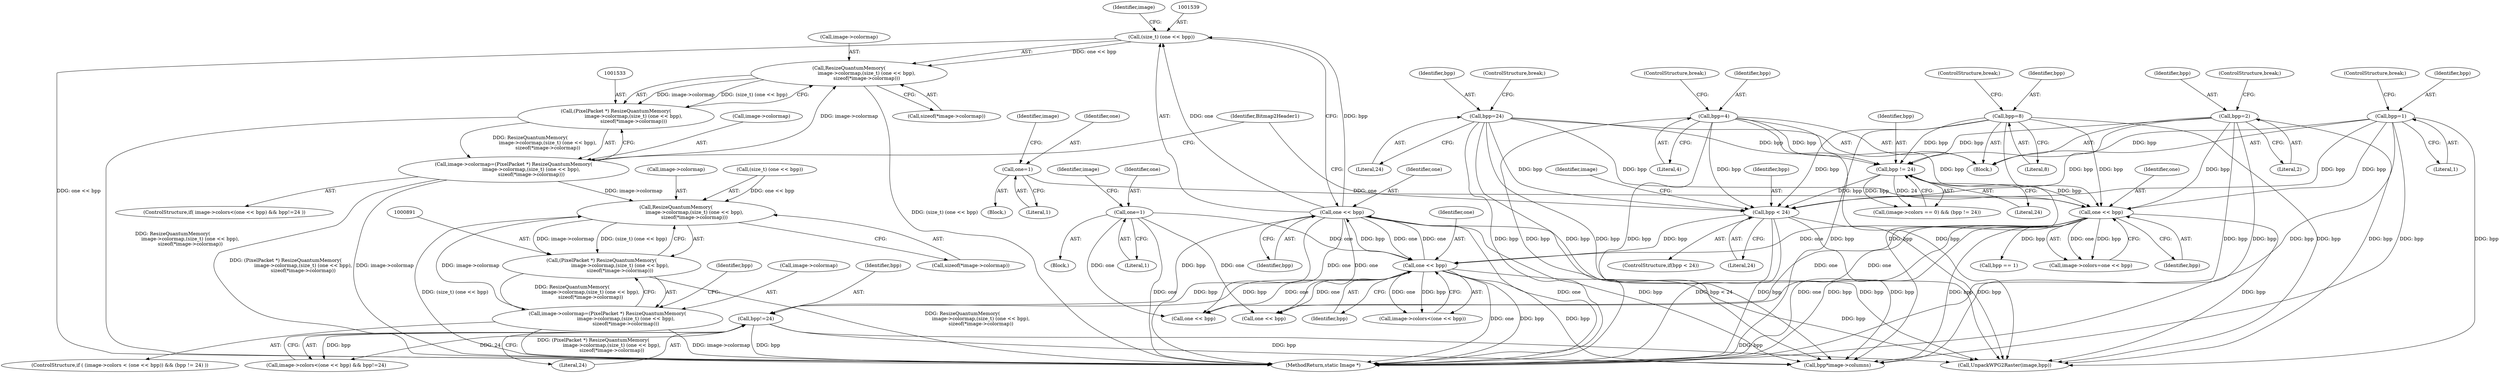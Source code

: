 digraph "0_ImageMagick_d9b2209a69ee90d8df81fb124eb66f593eb9f599_0@pointer" {
"1001534" [label="(Call,ResizeQuantumMemory(\n                       image->colormap,(size_t) (one << bpp),\n                       sizeof(*image->colormap)))"];
"1001528" [label="(Call,image->colormap=(PixelPacket *) ResizeQuantumMemory(\n                       image->colormap,(size_t) (one << bpp),\n                       sizeof(*image->colormap)))"];
"1001532" [label="(Call,(PixelPacket *) ResizeQuantumMemory(\n                       image->colormap,(size_t) (one << bpp),\n                       sizeof(*image->colormap)))"];
"1001534" [label="(Call,ResizeQuantumMemory(\n                       image->colormap,(size_t) (one << bpp),\n                       sizeof(*image->colormap)))"];
"1001538" [label="(Call,(size_t) (one << bpp))"];
"1001540" [label="(Call,one << bpp)"];
"1001522" [label="(Call,one << bpp)"];
"1001499" [label="(Call,one << bpp)"];
"1001492" [label="(Call,one=1)"];
"1001487" [label="(Call,bpp != 24)"];
"1001450" [label="(Call,bpp=4)"];
"1001460" [label="(Call,bpp=24)"];
"1001455" [label="(Call,bpp=8)"];
"1001445" [label="(Call,bpp=2)"];
"1001440" [label="(Call,bpp=1)"];
"1000191" [label="(Call,one=1)"];
"1001513" [label="(Call,bpp < 24)"];
"1001525" [label="(Call,bpp!=24)"];
"1000892" [label="(Call,ResizeQuantumMemory(\n                        image->colormap,(size_t) (one << bpp),\n                        sizeof(*image->colormap)))"];
"1000890" [label="(Call,(PixelPacket *) ResizeQuantumMemory(\n                        image->colormap,(size_t) (one << bpp),\n                        sizeof(*image->colormap)))"];
"1000886" [label="(Call,image->colormap=(PixelPacket *) ResizeQuantumMemory(\n                        image->colormap,(size_t) (one << bpp),\n                        sizeof(*image->colormap)))"];
"1001514" [label="(Identifier,bpp)"];
"1000193" [label="(Literal,1)"];
"1000893" [label="(Call,image->colormap)"];
"1001513" [label="(Call,bpp < 24)"];
"1001532" [label="(Call,(PixelPacket *) ResizeQuantumMemory(\n                       image->colormap,(size_t) (one << bpp),\n                       sizeof(*image->colormap)))"];
"1001490" [label="(Block,)"];
"1000195" [label="(Identifier,image)"];
"1000908" [label="(Identifier,bpp)"];
"1001499" [label="(Call,one << bpp)"];
"1001443" [label="(ControlStructure,break;)"];
"1001561" [label="(Call,bpp*image->columns)"];
"1000901" [label="(Call,sizeof(*image->colormap))"];
"1001461" [label="(Identifier,bpp)"];
"1001512" [label="(ControlStructure,if(bpp < 24))"];
"1001441" [label="(Identifier,bpp)"];
"1000793" [label="(Call,one << bpp)"];
"1001624" [label="(Call,UnpackWPG2Raster(image,bpp))"];
"1001438" [label="(Block,)"];
"1001500" [label="(Identifier,one)"];
"1001492" [label="(Call,one=1)"];
"1001455" [label="(Call,bpp=8)"];
"1001520" [label="(Identifier,image)"];
"1000896" [label="(Call,(size_t) (one << bpp))"];
"1001463" [label="(ControlStructure,break;)"];
"1000886" [label="(Call,image->colormap=(PixelPacket *) ResizeQuantumMemory(\n                        image->colormap,(size_t) (one << bpp),\n                        sizeof(*image->colormap)))"];
"1001528" [label="(Call,image->colormap=(PixelPacket *) ResizeQuantumMemory(\n                       image->colormap,(size_t) (one << bpp),\n                       sizeof(*image->colormap)))"];
"1001546" [label="(Identifier,image)"];
"1001535" [label="(Call,image->colormap)"];
"1000892" [label="(Call,ResizeQuantumMemory(\n                        image->colormap,(size_t) (one << bpp),\n                        sizeof(*image->colormap)))"];
"1000887" [label="(Call,image->colormap)"];
"1001442" [label="(Literal,1)"];
"1001914" [label="(MethodReturn,static Image *)"];
"1001515" [label="(Literal,24)"];
"1000880" [label="(Call,one << bpp)"];
"1001494" [label="(Literal,1)"];
"1001527" [label="(Literal,24)"];
"1001457" [label="(Literal,8)"];
"1001534" [label="(Call,ResizeQuantumMemory(\n                       image->colormap,(size_t) (one << bpp),\n                       sizeof(*image->colormap)))"];
"1001452" [label="(Literal,4)"];
"1001541" [label="(Identifier,one)"];
"1001453" [label="(ControlStructure,break;)"];
"1000890" [label="(Call,(PixelPacket *) ResizeQuantumMemory(\n                        image->colormap,(size_t) (one << bpp),\n                        sizeof(*image->colormap)))"];
"1000874" [label="(ControlStructure,if ( (image->colors < (one << bpp)) && (bpp != 24) ))"];
"1001462" [label="(Literal,24)"];
"1001450" [label="(Call,bpp=4)"];
"1001540" [label="(Call,one << bpp)"];
"1000907" [label="(Call,bpp == 1)"];
"1001529" [label="(Call,image->colormap)"];
"1001481" [label="(Call,(image->colors == 0) && (bpp != 24))"];
"1001524" [label="(Identifier,bpp)"];
"1001451" [label="(Identifier,bpp)"];
"1001458" [label="(ControlStructure,break;)"];
"1001516" [label="(ControlStructure,if( image->colors<(one << bpp) && bpp!=24 ))"];
"1001497" [label="(Identifier,image)"];
"1001518" [label="(Call,image->colors<(one << bpp))"];
"1001550" [label="(Identifier,Bitmap2Header1)"];
"1001493" [label="(Identifier,one)"];
"1001489" [label="(Literal,24)"];
"1001488" [label="(Identifier,bpp)"];
"1001456" [label="(Identifier,bpp)"];
"1001446" [label="(Identifier,bpp)"];
"1001543" [label="(Call,sizeof(*image->colormap))"];
"1001517" [label="(Call,image->colors<(one << bpp) && bpp!=24)"];
"1001447" [label="(Literal,2)"];
"1001440" [label="(Call,bpp=1)"];
"1001523" [label="(Identifier,one)"];
"1001495" [label="(Call,image->colors=one << bpp)"];
"1000141" [label="(Block,)"];
"1001538" [label="(Call,(size_t) (one << bpp))"];
"1001448" [label="(ControlStructure,break;)"];
"1001526" [label="(Identifier,bpp)"];
"1000191" [label="(Call,one=1)"];
"1001525" [label="(Call,bpp!=24)"];
"1001487" [label="(Call,bpp != 24)"];
"1001445" [label="(Call,bpp=2)"];
"1000192" [label="(Identifier,one)"];
"1001460" [label="(Call,bpp=24)"];
"1001501" [label="(Identifier,bpp)"];
"1001542" [label="(Identifier,bpp)"];
"1001522" [label="(Call,one << bpp)"];
"1001534" -> "1001532"  [label="AST: "];
"1001534" -> "1001543"  [label="CFG: "];
"1001535" -> "1001534"  [label="AST: "];
"1001538" -> "1001534"  [label="AST: "];
"1001543" -> "1001534"  [label="AST: "];
"1001532" -> "1001534"  [label="CFG: "];
"1001534" -> "1001914"  [label="DDG: (size_t) (one << bpp)"];
"1001534" -> "1001532"  [label="DDG: image->colormap"];
"1001534" -> "1001532"  [label="DDG: (size_t) (one << bpp)"];
"1001528" -> "1001534"  [label="DDG: image->colormap"];
"1001538" -> "1001534"  [label="DDG: one << bpp"];
"1001528" -> "1001516"  [label="AST: "];
"1001528" -> "1001532"  [label="CFG: "];
"1001529" -> "1001528"  [label="AST: "];
"1001532" -> "1001528"  [label="AST: "];
"1001550" -> "1001528"  [label="CFG: "];
"1001528" -> "1001914"  [label="DDG: image->colormap"];
"1001528" -> "1001914"  [label="DDG: (PixelPacket *) ResizeQuantumMemory(\n                       image->colormap,(size_t) (one << bpp),\n                       sizeof(*image->colormap))"];
"1001528" -> "1000892"  [label="DDG: image->colormap"];
"1001532" -> "1001528"  [label="DDG: ResizeQuantumMemory(\n                       image->colormap,(size_t) (one << bpp),\n                       sizeof(*image->colormap))"];
"1001533" -> "1001532"  [label="AST: "];
"1001532" -> "1001914"  [label="DDG: ResizeQuantumMemory(\n                       image->colormap,(size_t) (one << bpp),\n                       sizeof(*image->colormap))"];
"1001538" -> "1001540"  [label="CFG: "];
"1001539" -> "1001538"  [label="AST: "];
"1001540" -> "1001538"  [label="AST: "];
"1001546" -> "1001538"  [label="CFG: "];
"1001538" -> "1001914"  [label="DDG: one << bpp"];
"1001540" -> "1001538"  [label="DDG: one"];
"1001540" -> "1001538"  [label="DDG: bpp"];
"1001540" -> "1001542"  [label="CFG: "];
"1001541" -> "1001540"  [label="AST: "];
"1001542" -> "1001540"  [label="AST: "];
"1001540" -> "1001914"  [label="DDG: bpp"];
"1001540" -> "1001914"  [label="DDG: one"];
"1001540" -> "1000793"  [label="DDG: one"];
"1001540" -> "1000880"  [label="DDG: one"];
"1001540" -> "1001522"  [label="DDG: one"];
"1001522" -> "1001540"  [label="DDG: one"];
"1001522" -> "1001540"  [label="DDG: bpp"];
"1001525" -> "1001540"  [label="DDG: bpp"];
"1001540" -> "1001561"  [label="DDG: bpp"];
"1001540" -> "1001624"  [label="DDG: bpp"];
"1001522" -> "1001518"  [label="AST: "];
"1001522" -> "1001524"  [label="CFG: "];
"1001523" -> "1001522"  [label="AST: "];
"1001524" -> "1001522"  [label="AST: "];
"1001518" -> "1001522"  [label="CFG: "];
"1001522" -> "1001914"  [label="DDG: one"];
"1001522" -> "1001914"  [label="DDG: bpp"];
"1001522" -> "1000793"  [label="DDG: one"];
"1001522" -> "1000880"  [label="DDG: one"];
"1001522" -> "1001518"  [label="DDG: one"];
"1001522" -> "1001518"  [label="DDG: bpp"];
"1001499" -> "1001522"  [label="DDG: one"];
"1000191" -> "1001522"  [label="DDG: one"];
"1001513" -> "1001522"  [label="DDG: bpp"];
"1001522" -> "1001525"  [label="DDG: bpp"];
"1001522" -> "1001561"  [label="DDG: bpp"];
"1001522" -> "1001624"  [label="DDG: bpp"];
"1001499" -> "1001495"  [label="AST: "];
"1001499" -> "1001501"  [label="CFG: "];
"1001500" -> "1001499"  [label="AST: "];
"1001501" -> "1001499"  [label="AST: "];
"1001495" -> "1001499"  [label="CFG: "];
"1001499" -> "1001914"  [label="DDG: one"];
"1001499" -> "1001914"  [label="DDG: bpp"];
"1001499" -> "1000793"  [label="DDG: one"];
"1001499" -> "1000880"  [label="DDG: one"];
"1001499" -> "1000907"  [label="DDG: bpp"];
"1001499" -> "1001495"  [label="DDG: one"];
"1001499" -> "1001495"  [label="DDG: bpp"];
"1001492" -> "1001499"  [label="DDG: one"];
"1001487" -> "1001499"  [label="DDG: bpp"];
"1001450" -> "1001499"  [label="DDG: bpp"];
"1001460" -> "1001499"  [label="DDG: bpp"];
"1001455" -> "1001499"  [label="DDG: bpp"];
"1001445" -> "1001499"  [label="DDG: bpp"];
"1001440" -> "1001499"  [label="DDG: bpp"];
"1001499" -> "1001561"  [label="DDG: bpp"];
"1001499" -> "1001624"  [label="DDG: bpp"];
"1001492" -> "1001490"  [label="AST: "];
"1001492" -> "1001494"  [label="CFG: "];
"1001493" -> "1001492"  [label="AST: "];
"1001494" -> "1001492"  [label="AST: "];
"1001497" -> "1001492"  [label="CFG: "];
"1001487" -> "1001481"  [label="AST: "];
"1001487" -> "1001489"  [label="CFG: "];
"1001488" -> "1001487"  [label="AST: "];
"1001489" -> "1001487"  [label="AST: "];
"1001481" -> "1001487"  [label="CFG: "];
"1001487" -> "1001481"  [label="DDG: bpp"];
"1001487" -> "1001481"  [label="DDG: 24"];
"1001450" -> "1001487"  [label="DDG: bpp"];
"1001460" -> "1001487"  [label="DDG: bpp"];
"1001455" -> "1001487"  [label="DDG: bpp"];
"1001445" -> "1001487"  [label="DDG: bpp"];
"1001440" -> "1001487"  [label="DDG: bpp"];
"1001487" -> "1001513"  [label="DDG: bpp"];
"1001450" -> "1001438"  [label="AST: "];
"1001450" -> "1001452"  [label="CFG: "];
"1001451" -> "1001450"  [label="AST: "];
"1001452" -> "1001450"  [label="AST: "];
"1001453" -> "1001450"  [label="CFG: "];
"1001450" -> "1001914"  [label="DDG: bpp"];
"1001450" -> "1001513"  [label="DDG: bpp"];
"1001450" -> "1001561"  [label="DDG: bpp"];
"1001450" -> "1001624"  [label="DDG: bpp"];
"1001460" -> "1001438"  [label="AST: "];
"1001460" -> "1001462"  [label="CFG: "];
"1001461" -> "1001460"  [label="AST: "];
"1001462" -> "1001460"  [label="AST: "];
"1001463" -> "1001460"  [label="CFG: "];
"1001460" -> "1001914"  [label="DDG: bpp"];
"1001460" -> "1001513"  [label="DDG: bpp"];
"1001460" -> "1001561"  [label="DDG: bpp"];
"1001460" -> "1001624"  [label="DDG: bpp"];
"1001455" -> "1001438"  [label="AST: "];
"1001455" -> "1001457"  [label="CFG: "];
"1001456" -> "1001455"  [label="AST: "];
"1001457" -> "1001455"  [label="AST: "];
"1001458" -> "1001455"  [label="CFG: "];
"1001455" -> "1001914"  [label="DDG: bpp"];
"1001455" -> "1001513"  [label="DDG: bpp"];
"1001455" -> "1001561"  [label="DDG: bpp"];
"1001455" -> "1001624"  [label="DDG: bpp"];
"1001445" -> "1001438"  [label="AST: "];
"1001445" -> "1001447"  [label="CFG: "];
"1001446" -> "1001445"  [label="AST: "];
"1001447" -> "1001445"  [label="AST: "];
"1001448" -> "1001445"  [label="CFG: "];
"1001445" -> "1001914"  [label="DDG: bpp"];
"1001445" -> "1001513"  [label="DDG: bpp"];
"1001445" -> "1001561"  [label="DDG: bpp"];
"1001445" -> "1001624"  [label="DDG: bpp"];
"1001440" -> "1001438"  [label="AST: "];
"1001440" -> "1001442"  [label="CFG: "];
"1001441" -> "1001440"  [label="AST: "];
"1001442" -> "1001440"  [label="AST: "];
"1001443" -> "1001440"  [label="CFG: "];
"1001440" -> "1001914"  [label="DDG: bpp"];
"1001440" -> "1001513"  [label="DDG: bpp"];
"1001440" -> "1001561"  [label="DDG: bpp"];
"1001440" -> "1001624"  [label="DDG: bpp"];
"1000191" -> "1000141"  [label="AST: "];
"1000191" -> "1000193"  [label="CFG: "];
"1000192" -> "1000191"  [label="AST: "];
"1000193" -> "1000191"  [label="AST: "];
"1000195" -> "1000191"  [label="CFG: "];
"1000191" -> "1001914"  [label="DDG: one"];
"1000191" -> "1000793"  [label="DDG: one"];
"1000191" -> "1000880"  [label="DDG: one"];
"1001513" -> "1001512"  [label="AST: "];
"1001513" -> "1001515"  [label="CFG: "];
"1001514" -> "1001513"  [label="AST: "];
"1001515" -> "1001513"  [label="AST: "];
"1001520" -> "1001513"  [label="CFG: "];
"1001550" -> "1001513"  [label="CFG: "];
"1001513" -> "1001914"  [label="DDG: bpp < 24"];
"1001513" -> "1001914"  [label="DDG: bpp"];
"1001513" -> "1001561"  [label="DDG: bpp"];
"1001513" -> "1001624"  [label="DDG: bpp"];
"1001525" -> "1001517"  [label="AST: "];
"1001525" -> "1001527"  [label="CFG: "];
"1001526" -> "1001525"  [label="AST: "];
"1001527" -> "1001525"  [label="AST: "];
"1001517" -> "1001525"  [label="CFG: "];
"1001525" -> "1001914"  [label="DDG: bpp"];
"1001525" -> "1001517"  [label="DDG: bpp"];
"1001525" -> "1001517"  [label="DDG: 24"];
"1001525" -> "1001561"  [label="DDG: bpp"];
"1001525" -> "1001624"  [label="DDG: bpp"];
"1000892" -> "1000890"  [label="AST: "];
"1000892" -> "1000901"  [label="CFG: "];
"1000893" -> "1000892"  [label="AST: "];
"1000896" -> "1000892"  [label="AST: "];
"1000901" -> "1000892"  [label="AST: "];
"1000890" -> "1000892"  [label="CFG: "];
"1000892" -> "1001914"  [label="DDG: (size_t) (one << bpp)"];
"1000892" -> "1000890"  [label="DDG: image->colormap"];
"1000892" -> "1000890"  [label="DDG: (size_t) (one << bpp)"];
"1000886" -> "1000892"  [label="DDG: image->colormap"];
"1000896" -> "1000892"  [label="DDG: one << bpp"];
"1000890" -> "1000886"  [label="AST: "];
"1000891" -> "1000890"  [label="AST: "];
"1000886" -> "1000890"  [label="CFG: "];
"1000890" -> "1001914"  [label="DDG: ResizeQuantumMemory(\n                        image->colormap,(size_t) (one << bpp),\n                        sizeof(*image->colormap))"];
"1000890" -> "1000886"  [label="DDG: ResizeQuantumMemory(\n                        image->colormap,(size_t) (one << bpp),\n                        sizeof(*image->colormap))"];
"1000886" -> "1000874"  [label="AST: "];
"1000887" -> "1000886"  [label="AST: "];
"1000908" -> "1000886"  [label="CFG: "];
"1000886" -> "1001914"  [label="DDG: image->colormap"];
"1000886" -> "1001914"  [label="DDG: (PixelPacket *) ResizeQuantumMemory(\n                        image->colormap,(size_t) (one << bpp),\n                        sizeof(*image->colormap))"];
}
